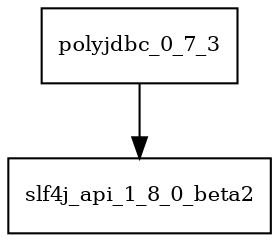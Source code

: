 digraph polyjdbc_0_7_3_dependencies {
  node [shape = box, fontsize=10.0];
  polyjdbc_0_7_3 -> slf4j_api_1_8_0_beta2;
}
